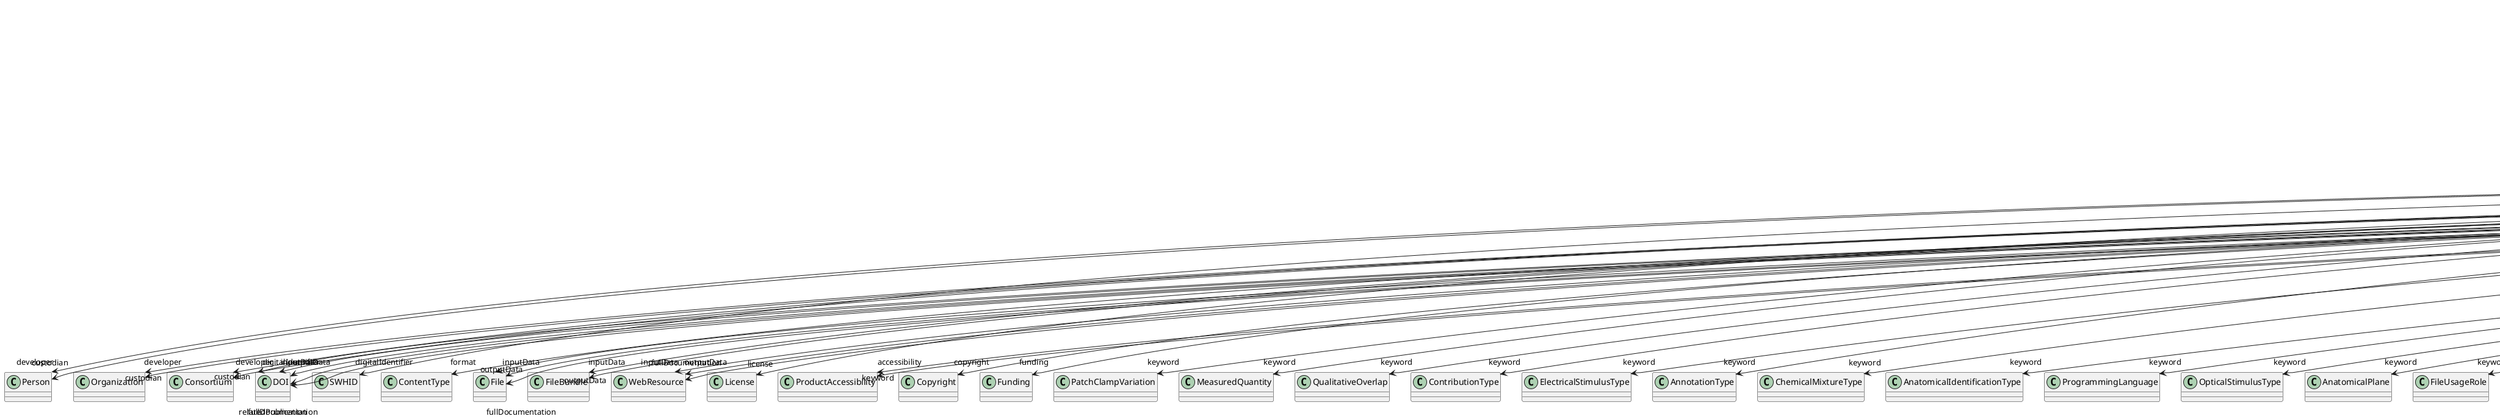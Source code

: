 @startuml
class ModelVersion {
+developer
+digitalIdentifier
+format
+inputData
+isAlternativeVersionOf
+isNewVersionOf
+license
+outputData
+accessibility
+copyright
+custodian
+description
+fullDocumentation
+fullName
+funding
+homepage
+howToCite
+keyword
+otherContribution
+relatedPublication
+releaseDate
+repository
+shortName
+supportChannel
+versionIdentifier
+versionInnovation

}
ModelVersion -d-> "developer" Person
ModelVersion -d-> "developer" Organization
ModelVersion -d-> "developer" Consortium
ModelVersion -d-> "digitalIdentifier" DOI
ModelVersion -d-> "digitalIdentifier" SWHID
ModelVersion -d-> "format" ContentType
ModelVersion -d-> "inputData" DOI
ModelVersion -d-> "inputData" File
ModelVersion -d-> "inputData" FileBundle
ModelVersion -d-> "inputData" WebResource
ModelVersion -d-> "isAlternativeVersionOf" ModelVersion
ModelVersion -d-> "isNewVersionOf" ModelVersion
ModelVersion -d-> "license" License
ModelVersion -d-> "outputData" DOI
ModelVersion -d-> "outputData" File
ModelVersion -d-> "outputData" FileBundle
ModelVersion -d-> "outputData" WebResource
ModelVersion -d-> "accessibility" ProductAccessibility
ModelVersion -d-> "copyright" Copyright
ModelVersion -d-> "custodian" Person
ModelVersion -d-> "custodian" Organization
ModelVersion -d-> "custodian" Consortium
ModelVersion -d-> "fullDocumentation" DOI
ModelVersion -d-> "fullDocumentation" File
ModelVersion -d-> "fullDocumentation" WebResource
ModelVersion -d-> "funding" Funding
ModelVersion -d-> "keyword" PatchClampVariation
ModelVersion -d-> "keyword" MeasuredQuantity
ModelVersion -d-> "keyword" QualitativeOverlap
ModelVersion -d-> "keyword" ContributionType
ModelVersion -d-> "keyword" ElectricalStimulusType
ModelVersion -d-> "keyword" AnnotationType
ModelVersion -d-> "keyword" ChemicalMixtureType
ModelVersion -d-> "keyword" AnatomicalIdentificationType
ModelVersion -d-> "keyword" ProgrammingLanguage
ModelVersion -d-> "keyword" OpticalStimulusType
ModelVersion -d-> "keyword" AnatomicalPlane
ModelVersion -d-> "keyword" FileUsageRole
ModelVersion -d-> "keyword" VisualStimulusType
ModelVersion -d-> "keyword" GeneticStrainType
ModelVersion -d-> "keyword" CellCultureType
ModelVersion -d-> "keyword" Service
ModelVersion -d-> "keyword" TypeOfUncertainty
ModelVersion -d-> "keyword" Disease
ModelVersion -d-> "keyword" MeasuredSignalType
ModelVersion -d-> "keyword" DiseaseModel
ModelVersion -d-> "keyword" TactileStimulusType
ModelVersion -d-> "keyword" AuditoryStimulusType
ModelVersion -d-> "keyword" OperatingSystem
ModelVersion -d-> "keyword" ProductAccessibility
ModelVersion -d-> "keyword" BreedingType
ModelVersion -d-> "keyword" SoftwareFeature
ModelVersion -d-> "keyword" SoftwareApplicationCategory
ModelVersion -d-> "keyword" StimulationApproach
ModelVersion -d-> "keyword" AgeCategory
ModelVersion -d-> "keyword" OperatingDevice
ModelVersion -d-> "keyword" AnatomicalAxesOrientation
ModelVersion -d-> "keyword" OlfactoryStimulusType
ModelVersion -d-> "keyword" FileRepositoryType
ModelVersion -d-> "keyword" StimulationTechnique
ModelVersion -d-> "keyword" MolecularEntity
ModelVersion -d-> "keyword" UnitOfMeasurement
ModelVersion -d-> "keyword" CellType
ModelVersion -d-> "keyword" CriteriaQualityType
ModelVersion -d-> "keyword" GustatoryStimulusType
ModelVersion -d-> "keyword" TissueSampleType
ModelVersion -d-> "keyword" BiologicalSex
ModelVersion -d-> "keyword" DeviceType
ModelVersion -d-> "keyword" Terminology
ModelVersion -d-> "keyword" UBERONParcellation
ModelVersion -d-> "keyword" EducationalLevel
ModelVersion -d-> "keyword" Organ
ModelVersion -d-> "keyword" Laterality
ModelVersion -d-> "keyword" Handedness
ModelVersion -d-> "keyword" SemanticDataType
ModelVersion -d-> "keyword" LearningResourceType
ModelVersion -d-> "keyword" DifferenceMeasure
ModelVersion -d-> "keyword" AtlasType
ModelVersion -d-> "keyword" OrganismSubstance
ModelVersion -d-> "keyword" EthicsAssessment
ModelVersion -d-> "keyword" CranialWindowConstructionType
ModelVersion -d-> "keyword" AnnotationCriteriaType
ModelVersion -d-> "keyword" Colormap
ModelVersion -d-> "keyword" FileBundleGrouping
ModelVersion -d-> "keyword" PreparationType
ModelVersion -d-> "keyword" Species
ModelVersion -d-> "keyword" TissueSampleAttribute
ModelVersion -d-> "keyword" BiologicalProcess
ModelVersion -d-> "keyword" ModelAbstractionLevel
ModelVersion -d-> "keyword" SetupType
ModelVersion -d-> "keyword" SubjectAttribute
ModelVersion -d-> "keyword" TermSuggestion
ModelVersion -d-> "keyword" AnalysisTechnique
ModelVersion -d-> "keyword" Technique
ModelVersion -d-> "keyword" ModelScope
ModelVersion -d-> "keyword" MetaDataModelType
ModelVersion -d-> "keyword" CranialWindowReinforcementType
ModelVersion -d-> "keyword" DataType
ModelVersion -d-> "keyword" ActionStatusType
ModelVersion -d-> "keyword" SubcellularEntity
ModelVersion -d-> "keyword" Language
ModelVersion -d-> "keyword" BiologicalOrder
ModelVersion -d-> "keyword" OrganismSystem
ModelVersion -d-> "keyword" ExperimentalApproach
ModelVersion -d-> "otherContribution" Contribution
ModelVersion -d-> "relatedPublication" DOI
ModelVersion -d-> "relatedPublication" ISBN
ModelVersion -d-> "relatedPublication" HANDLE
ModelVersion -d-> "relatedPublication" ISSN
ModelVersion -d-> "relatedPublication" ScholarlyArticle
ModelVersion -d-> "relatedPublication" Book
ModelVersion -d-> "relatedPublication" Chapter
ModelVersion -d-> "repository" FileRepository

@enduml
